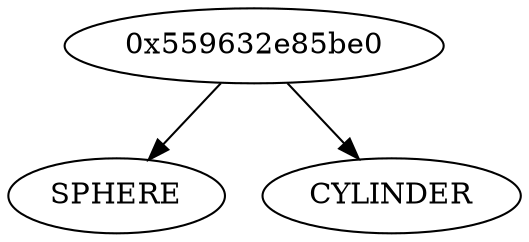digraph BVH {
	"0x559632e85be0" [label="0x559632e85be0"];
	"0x559632e85be0" -> "0x559632e859e0";
	"0x559632e859e0" [label="SPHERE"];
	"0x559632e85be0" -> "0x559632e85ae0";
	"0x559632e85ae0" [label="CYLINDER"];
}

